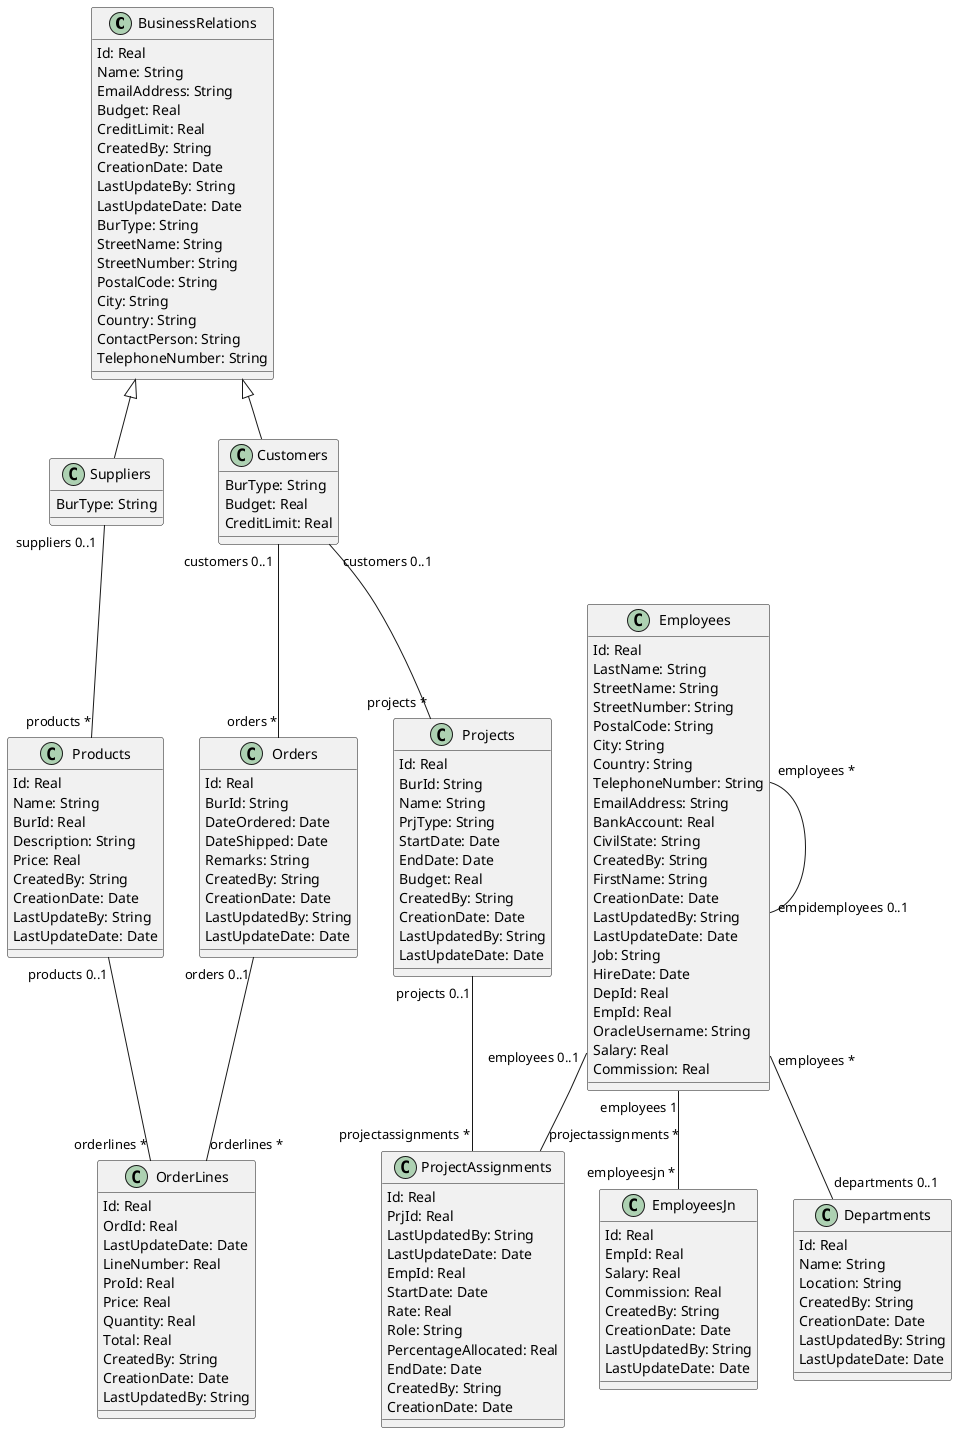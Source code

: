@startuml BusinessRelations

' classes '
class BusinessRelations{
    Id: Real
    Name: String
    EmailAddress: String
    Budget: Real
    CreditLimit: Real
    CreatedBy: String
    CreationDate: Date
    LastUpdateBy: String
    LastUpdateDate: Date
    BurType: String
    StreetName: String
    StreetNumber: String
    PostalCode: String
    City: String
    Country: String
    ContactPerson: String
    TelephoneNumber: String
}

class Customers{
    BurType: String
    Budget: Real
    CreditLimit: Real
}

class Suppliers{
    BurType: String
}

class Products{
    Id: Real
    Name: String
    BurId: Real
    Description: String
    Price: Real
    CreatedBy: String
    CreationDate: Date
    LastUpdateBy: String
    LastUpdateDate: Date
}

class Orders{
    Id: Real
    BurId: String
    DateOrdered: Date
    DateShipped: Date
    Remarks: String
    CreatedBy: String
    CreationDate: Date
    LastUpdatedBy: String
    LastUpdateDate: Date
}

class Projects{
    Id: Real
    BurId: String
    Name: String
    PrjType: String
    StartDate: Date
    EndDate: Date
    Budget: Real
    CreatedBy: String
    CreationDate: Date
    LastUpdatedBy: String
    LastUpdateDate: Date
}

class OrderLines{
    Id: Real
    OrdId: Real
    LastUpdateDate: Date
    LineNumber: Real
    ProId: Real
    Price: Real
    Quantity: Real
    Total: Real
    CreatedBy: String
    CreationDate: Date
    LastUpdatedBy: String
}

class ProjectAssignments{
    Id: Real
    PrjId: Real
    LastUpdatedBy: String
    LastUpdateDate: Date
    EmpId: Real
    StartDate: Date
    Rate: Real
    Role: String
    PercentageAllocated: Real
    EndDate: Date
    CreatedBy: String
    CreationDate: Date
}

class Employees{
    Id: Real
    LastName: String
    StreetName: String
    StreetNumber: String
    PostalCode: String
    City: String
    Country: String
    TelephoneNumber: String
    EmailAddress: String
    BankAccount: Real
    CivilState: String
    CreatedBy: String
    FirstName: String
    CreationDate: Date
    LastUpdatedBy: String
    LastUpdateDate: Date
    Job: String
    HireDate: Date
    DepId: Real
    EmpId: Real
    OracleUsername: String
    Salary: Real
    Commission: Real
}

class EmployeesJn{
    Id: Real
    EmpId: Real
    Salary: Real
    Commission: Real
    CreatedBy: String
    CreationDate: Date
    LastUpdatedBy: String
    LastUpdateDate: Date
}

class Departments{
    Id: Real
    Name: String
    Location: String
    CreatedBy: String
    CreationDate: Date
    LastUpdatedBy: String
    LastUpdateDate: Date
}

' associations '
BusinessRelations <|-- Suppliers

BusinessRelations <|-- Customers

Suppliers "suppliers 0..1" -- "products *" Products

Customers "customers 0..1" -- "orders *" Orders

Customers "customers 0..1" -- "projects *" Projects

Products "products 0..1" -- "orderlines *" OrderLines

Orders "orders 0..1" -- "orderlines *" OrderLines

Projects "projects 0..1" -- "projectassignments *" ProjectAssignments

Employees "employees 0..1" -- "projectassignments *" ProjectAssignments

Employees "employees 1" -- "employeesjn *" EmployeesJn

Employees "employees *" -- "empidemployees 0..1" Employees

Employees "employees *" -- "departments 0..1" Departments

@enduml